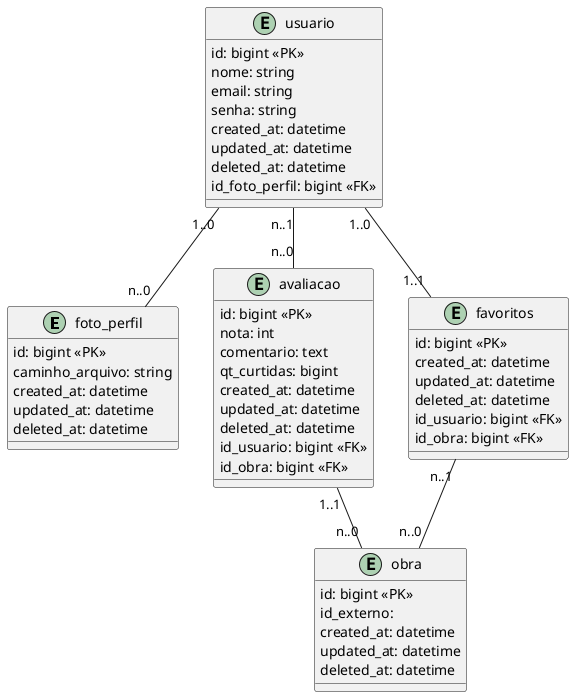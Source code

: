 @startuml review_app
entity foto_perfil {
	id: bigint <<PK>>
	caminho_arquivo: string
	created_at: datetime
	updated_at: datetime
	deleted_at: datetime
}

entity usuario {
	id: bigint <<PK>>
	nome: string
	email: string
	senha: string
	created_at: datetime
	updated_at: datetime
	deleted_at: datetime
	id_foto_perfil: bigint <<FK>>
}

entity obra {
	id: bigint <<PK>>
	id_externo:
	created_at: datetime
	updated_at: datetime
	deleted_at: datetime
}

entity avaliacao {
	id: bigint <<PK>>
	nota: int
	comentario: text
	qt_curtidas: bigint
	created_at: datetime
	updated_at: datetime
	deleted_at: datetime
	id_usuario: bigint <<FK>>
	id_obra: bigint <<FK>>
}

entity favoritos {
	id: bigint <<PK>>
	created_at: datetime
	updated_at: datetime
	deleted_at: datetime
	id_usuario: bigint <<FK>>
	id_obra: bigint <<FK>>
}

usuario "1..0" -- "n..0" foto_perfil
usuario "1..0" -- "1..1" favoritos
favoritos "n..1" -- "n..0" obra
avaliacao "1..1" -- "n..0" obra
usuario "n..1" -- "n..0" avaliacao

@enduml